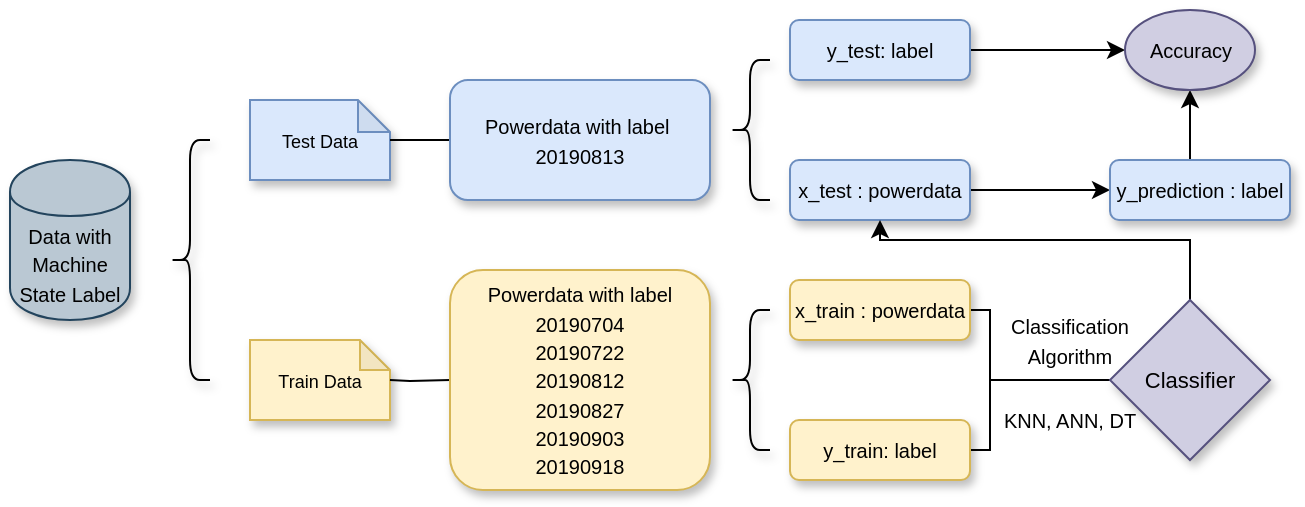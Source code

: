 <mxfile version="12.8.5" type="github">
  <diagram id="hhu0UNKDP63KK2aRm4P-" name="Page-1">
    <mxGraphModel dx="615" dy="474" grid="1" gridSize="10" guides="1" tooltips="1" connect="1" arrows="1" fold="1" page="1" pageScale="1" pageWidth="827" pageHeight="1169" math="0" shadow="0">
      <root>
        <mxCell id="0" />
        <mxCell id="1" parent="0" />
        <mxCell id="8ybES9SqFMaaJkrLdm1D-2" value="&lt;font style=&quot;font-size: 9px&quot;&gt;Test Data&lt;/font&gt;" style="shape=note;whiteSpace=wrap;html=1;backgroundOutline=1;darkOpacity=0.05;fillColor=#dae8fc;strokeColor=#6c8ebf;shadow=1;size=16;" parent="1" vertex="1">
          <mxGeometry x="280" y="70" width="70" height="40" as="geometry" />
        </mxCell>
        <mxCell id="8ybES9SqFMaaJkrLdm1D-3" value="&lt;font style=&quot;font-size: 9px&quot;&gt;Train Data&lt;/font&gt;" style="shape=note;whiteSpace=wrap;html=1;backgroundOutline=1;darkOpacity=0.05;fillColor=#fff2cc;strokeColor=#d6b656;shadow=1;size=15;" parent="1" vertex="1">
          <mxGeometry x="280" y="190" width="70" height="40" as="geometry" />
        </mxCell>
        <mxCell id="8ybES9SqFMaaJkrLdm1D-18" value="&lt;font style=&quot;font-size: 10px&quot;&gt;Data with Machine State Label&lt;/font&gt;" style="shape=cylinder;whiteSpace=wrap;html=1;boundedLbl=1;backgroundOutline=1;shadow=1;fillColor=#bac8d3;strokeColor=#23445d;" parent="1" vertex="1">
          <mxGeometry x="160" y="100" width="60" height="80" as="geometry" />
        </mxCell>
        <mxCell id="8ybES9SqFMaaJkrLdm1D-19" value="" style="shape=curlyBracket;whiteSpace=wrap;html=1;rounded=1;shadow=1;" parent="1" vertex="1">
          <mxGeometry x="240" y="90" width="20" height="120" as="geometry" />
        </mxCell>
        <mxCell id="uanoQKULLMIdTWRapYiI-5" value="" style="edgeStyle=orthogonalEdgeStyle;rounded=0;orthogonalLoop=1;jettySize=auto;html=1;endArrow=none;endFill=0;" edge="1" parent="1" target="8ybES9SqFMaaJkrLdm1D-3">
          <mxGeometry relative="1" as="geometry">
            <mxPoint x="380" y="210" as="sourcePoint" />
          </mxGeometry>
        </mxCell>
        <mxCell id="uanoQKULLMIdTWRapYiI-8" value="" style="edgeStyle=orthogonalEdgeStyle;rounded=0;orthogonalLoop=1;jettySize=auto;html=1;endArrow=none;endFill=0;" edge="1" parent="1" source="uanoQKULLMIdTWRapYiI-6" target="8ybES9SqFMaaJkrLdm1D-2">
          <mxGeometry relative="1" as="geometry" />
        </mxCell>
        <mxCell id="uanoQKULLMIdTWRapYiI-6" value="&lt;font style=&quot;font-size: 10px&quot;&gt;&lt;span style=&quot;white-space: normal&quot;&gt;Powerdata with label&amp;nbsp;&lt;/span&gt;&lt;br style=&quot;white-space: normal&quot;&gt;&lt;span style=&quot;white-space: normal&quot;&gt;20190813&lt;/span&gt;&lt;/font&gt;" style="rounded=1;whiteSpace=wrap;html=1;shadow=1;fillColor=#dae8fc;strokeColor=#6c8ebf;" vertex="1" parent="1">
          <mxGeometry x="380" y="60" width="130" height="60" as="geometry" />
        </mxCell>
        <mxCell id="uanoQKULLMIdTWRapYiI-7" value="&lt;span style=&quot;font-size: 10px ; white-space: normal&quot;&gt;Powerdata with label 20190704&lt;/span&gt;&lt;br style=&quot;font-size: 10px ; white-space: normal&quot;&gt;&lt;span style=&quot;font-size: 10px ; white-space: normal&quot;&gt;20190722&lt;/span&gt;&lt;br style=&quot;font-size: 10px ; white-space: normal&quot;&gt;&lt;span style=&quot;font-size: 10px ; white-space: normal&quot;&gt;20190812&lt;/span&gt;&lt;br style=&quot;font-size: 10px ; white-space: normal&quot;&gt;&lt;span style=&quot;font-size: 10px ; white-space: normal&quot;&gt;20190827&lt;/span&gt;&lt;br style=&quot;font-size: 10px ; white-space: normal&quot;&gt;&lt;span style=&quot;font-size: 10px ; white-space: normal&quot;&gt;20190903&lt;/span&gt;&lt;br style=&quot;font-size: 10px ; white-space: normal&quot;&gt;&lt;span style=&quot;font-size: 10px ; white-space: normal&quot;&gt;20190918&lt;/span&gt;" style="rounded=1;whiteSpace=wrap;html=1;shadow=1;fillColor=#fff2cc;strokeColor=#d6b656;" vertex="1" parent="1">
          <mxGeometry x="380" y="155" width="130" height="110" as="geometry" />
        </mxCell>
        <mxCell id="uanoQKULLMIdTWRapYiI-9" value="" style="shape=curlyBracket;whiteSpace=wrap;html=1;rounded=1;shadow=1;" vertex="1" parent="1">
          <mxGeometry x="520" y="50" width="20" height="70" as="geometry" />
        </mxCell>
        <mxCell id="uanoQKULLMIdTWRapYiI-11" value="" style="shape=curlyBracket;whiteSpace=wrap;html=1;rounded=1;shadow=1;" vertex="1" parent="1">
          <mxGeometry x="520" y="175" width="20" height="70" as="geometry" />
        </mxCell>
        <mxCell id="uanoQKULLMIdTWRapYiI-28" style="edgeStyle=orthogonalEdgeStyle;rounded=0;orthogonalLoop=1;jettySize=auto;html=1;exitX=1;exitY=0.5;exitDx=0;exitDy=0;endArrow=classic;endFill=1;" edge="1" parent="1" source="uanoQKULLMIdTWRapYiI-12" target="uanoQKULLMIdTWRapYiI-18">
          <mxGeometry relative="1" as="geometry" />
        </mxCell>
        <mxCell id="uanoQKULLMIdTWRapYiI-12" value="&lt;font style=&quot;font-size: 10px&quot;&gt;x_test : powerdata&lt;/font&gt;" style="rounded=1;whiteSpace=wrap;html=1;shadow=1;fillColor=#dae8fc;strokeColor=#6c8ebf;" vertex="1" parent="1">
          <mxGeometry x="550" y="100" width="90" height="30" as="geometry" />
        </mxCell>
        <mxCell id="uanoQKULLMIdTWRapYiI-31" style="edgeStyle=orthogonalEdgeStyle;rounded=0;orthogonalLoop=1;jettySize=auto;html=1;exitX=1;exitY=0.5;exitDx=0;exitDy=0;entryX=0;entryY=0.5;entryDx=0;entryDy=0;endArrow=classic;endFill=1;" edge="1" parent="1" source="uanoQKULLMIdTWRapYiI-14" target="uanoQKULLMIdTWRapYiI-29">
          <mxGeometry relative="1" as="geometry" />
        </mxCell>
        <mxCell id="uanoQKULLMIdTWRapYiI-14" value="&lt;font style=&quot;font-size: 10px&quot;&gt;y_test: label&lt;/font&gt;" style="rounded=1;whiteSpace=wrap;html=1;shadow=1;fillColor=#dae8fc;strokeColor=#6c8ebf;" vertex="1" parent="1">
          <mxGeometry x="550" y="30" width="90" height="30" as="geometry" />
        </mxCell>
        <mxCell id="uanoQKULLMIdTWRapYiI-21" style="edgeStyle=orthogonalEdgeStyle;rounded=0;orthogonalLoop=1;jettySize=auto;html=1;exitX=1;exitY=0.5;exitDx=0;exitDy=0;entryX=1;entryY=0.5;entryDx=0;entryDy=0;endArrow=none;endFill=0;" edge="1" parent="1" source="uanoQKULLMIdTWRapYiI-15" target="uanoQKULLMIdTWRapYiI-16">
          <mxGeometry relative="1" as="geometry">
            <Array as="points">
              <mxPoint x="650" y="175" />
              <mxPoint x="650" y="245" />
            </Array>
          </mxGeometry>
        </mxCell>
        <mxCell id="uanoQKULLMIdTWRapYiI-15" value="&lt;font style=&quot;font-size: 10px&quot;&gt;x_train : powerdata&lt;/font&gt;" style="rounded=1;whiteSpace=wrap;html=1;shadow=1;fillColor=#fff2cc;strokeColor=#d6b656;" vertex="1" parent="1">
          <mxGeometry x="550" y="160" width="90" height="30" as="geometry" />
        </mxCell>
        <mxCell id="uanoQKULLMIdTWRapYiI-16" value="&lt;font style=&quot;font-size: 10px&quot;&gt;y_train: label&lt;/font&gt;" style="rounded=1;whiteSpace=wrap;html=1;shadow=1;fillColor=#fff2cc;strokeColor=#d6b656;" vertex="1" parent="1">
          <mxGeometry x="550" y="230" width="90" height="30" as="geometry" />
        </mxCell>
        <mxCell id="uanoQKULLMIdTWRapYiI-30" style="edgeStyle=orthogonalEdgeStyle;rounded=0;orthogonalLoop=1;jettySize=auto;html=1;exitX=0.5;exitY=0;exitDx=0;exitDy=0;entryX=0.5;entryY=1;entryDx=0;entryDy=0;endArrow=classic;endFill=1;" edge="1" parent="1" source="uanoQKULLMIdTWRapYiI-18" target="uanoQKULLMIdTWRapYiI-29">
          <mxGeometry relative="1" as="geometry" />
        </mxCell>
        <mxCell id="uanoQKULLMIdTWRapYiI-18" value="&lt;font style=&quot;font-size: 10px&quot;&gt;y_prediction : label&lt;/font&gt;" style="rounded=1;whiteSpace=wrap;html=1;shadow=1;fillColor=#dae8fc;strokeColor=#6c8ebf;" vertex="1" parent="1">
          <mxGeometry x="710" y="100" width="90" height="30" as="geometry" />
        </mxCell>
        <mxCell id="uanoQKULLMIdTWRapYiI-24" style="edgeStyle=orthogonalEdgeStyle;rounded=0;orthogonalLoop=1;jettySize=auto;html=1;exitX=0;exitY=0.5;exitDx=0;exitDy=0;endArrow=none;endFill=0;" edge="1" parent="1" source="uanoQKULLMIdTWRapYiI-20">
          <mxGeometry relative="1" as="geometry">
            <mxPoint x="650" y="210" as="targetPoint" />
          </mxGeometry>
        </mxCell>
        <mxCell id="uanoQKULLMIdTWRapYiI-27" style="edgeStyle=orthogonalEdgeStyle;rounded=0;orthogonalLoop=1;jettySize=auto;html=1;exitX=0.5;exitY=0;exitDx=0;exitDy=0;entryX=0.5;entryY=1;entryDx=0;entryDy=0;endArrow=classic;endFill=1;" edge="1" parent="1" source="uanoQKULLMIdTWRapYiI-20" target="uanoQKULLMIdTWRapYiI-12">
          <mxGeometry relative="1" as="geometry">
            <Array as="points">
              <mxPoint x="750" y="140" />
              <mxPoint x="595" y="140" />
            </Array>
          </mxGeometry>
        </mxCell>
        <mxCell id="uanoQKULLMIdTWRapYiI-20" value="&lt;font style=&quot;font-size: 11px&quot;&gt;Classifier&lt;/font&gt;" style="rhombus;whiteSpace=wrap;html=1;shadow=1;fillColor=#d0cee2;strokeColor=#56517e;" vertex="1" parent="1">
          <mxGeometry x="710" y="170" width="80" height="80" as="geometry" />
        </mxCell>
        <mxCell id="uanoQKULLMIdTWRapYiI-25" value="&lt;font style=&quot;font-size: 10px&quot;&gt;Classification &lt;br&gt;Algorithm&lt;/font&gt;" style="text;html=1;strokeColor=none;fillColor=none;align=center;verticalAlign=middle;whiteSpace=wrap;rounded=0;shadow=1;" vertex="1" parent="1">
          <mxGeometry x="650" y="170" width="80" height="40" as="geometry" />
        </mxCell>
        <mxCell id="uanoQKULLMIdTWRapYiI-26" value="&lt;font size=&quot;1&quot;&gt;KNN, ANN, DT&lt;/font&gt;" style="text;html=1;strokeColor=none;fillColor=none;align=center;verticalAlign=middle;whiteSpace=wrap;rounded=0;shadow=1;" vertex="1" parent="1">
          <mxGeometry x="650" y="210" width="80" height="40" as="geometry" />
        </mxCell>
        <mxCell id="uanoQKULLMIdTWRapYiI-29" value="&lt;font style=&quot;font-size: 10px&quot;&gt;Accuracy&lt;/font&gt;" style="ellipse;whiteSpace=wrap;html=1;shadow=1;fillColor=#d0cee2;strokeColor=#56517e;" vertex="1" parent="1">
          <mxGeometry x="717.5" y="25" width="65" height="40" as="geometry" />
        </mxCell>
      </root>
    </mxGraphModel>
  </diagram>
</mxfile>
